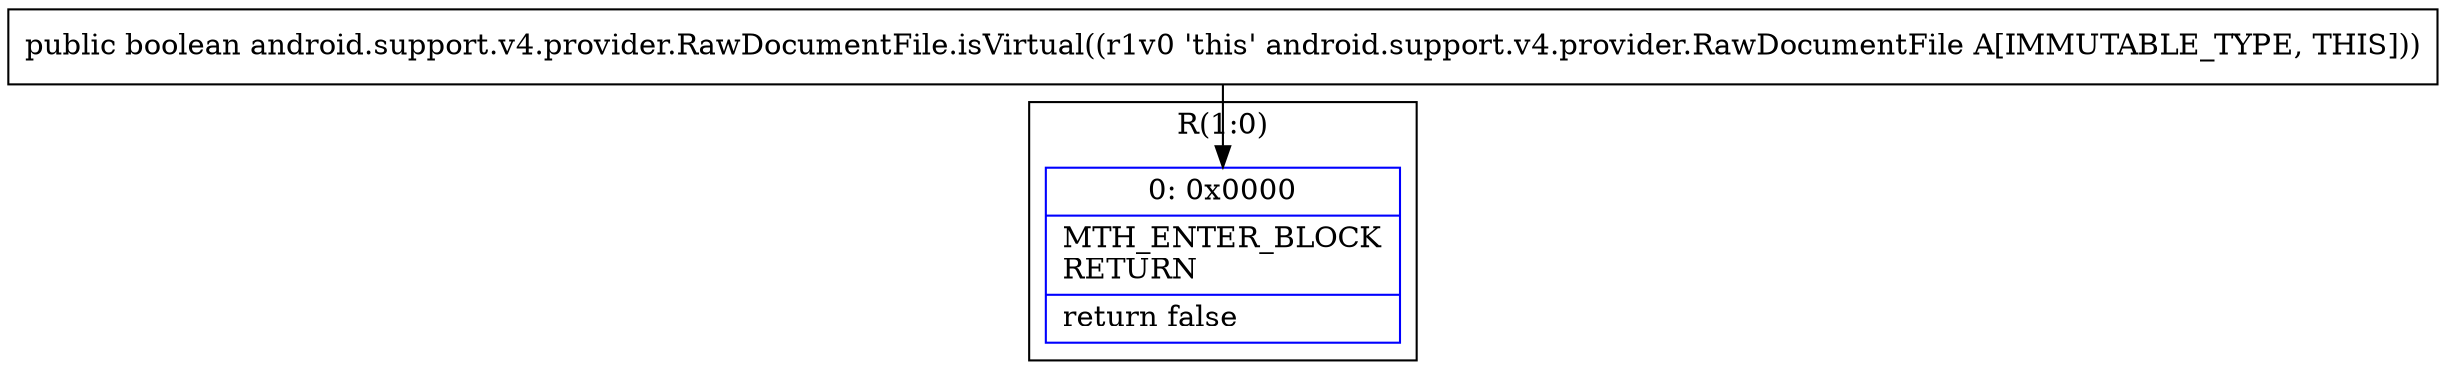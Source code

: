 digraph "CFG forandroid.support.v4.provider.RawDocumentFile.isVirtual()Z" {
subgraph cluster_Region_1505649624 {
label = "R(1:0)";
node [shape=record,color=blue];
Node_0 [shape=record,label="{0\:\ 0x0000|MTH_ENTER_BLOCK\lRETURN\l|return false\l}"];
}
MethodNode[shape=record,label="{public boolean android.support.v4.provider.RawDocumentFile.isVirtual((r1v0 'this' android.support.v4.provider.RawDocumentFile A[IMMUTABLE_TYPE, THIS])) }"];
MethodNode -> Node_0;
}

